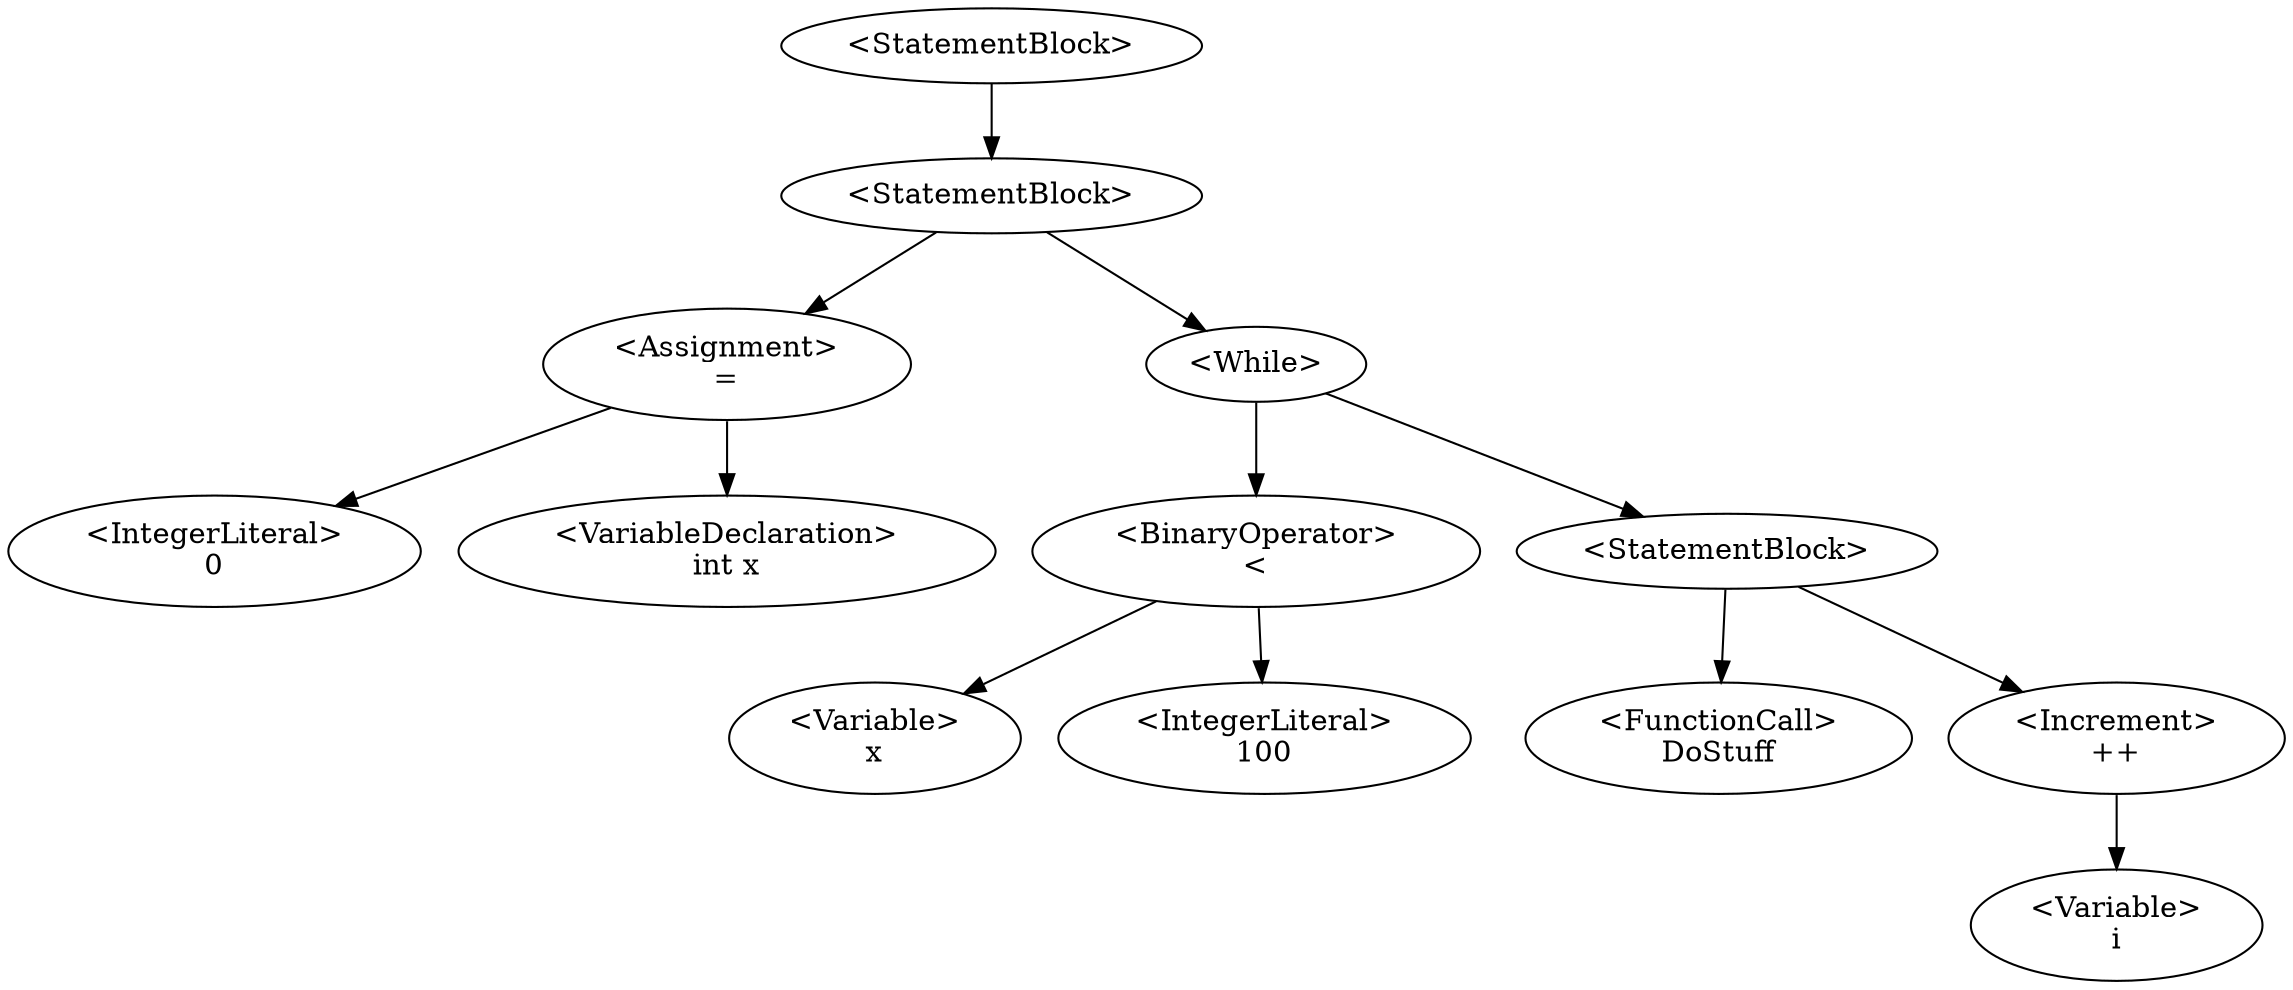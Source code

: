 digraph G {
0 [label="<StatementBlock>"];0->1;
1 [label="<StatementBlock>"];1->3;1->5;
3 [label="<Assignment>\n="];3->4;3->2;
4 [label="<IntegerLiteral>\n0"];
2 [label="<VariableDeclaration>\nint x"];
5 [label="<While>"];5->7;5->9;
7 [label="<BinaryOperator>\n<"];7->6;7->8;
6 [label="<Variable>\nx"];
8 [label="<IntegerLiteral>\n100"];
9 [label="<StatementBlock>"];9->11;9->12;
11 [label="<FunctionCall>\nDoStuff"];
12 [label="<Increment>\n++"];12->13;
13 [label="<Variable>\ni"];
}